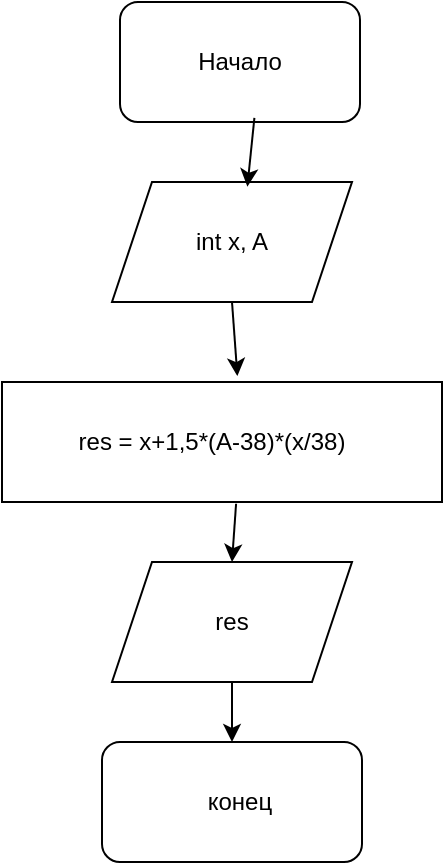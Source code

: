 <mxfile version="28.2.2">
  <diagram name="Страница — 1" id="2Ok_GX2nHUYrrFlJRTVM">
    <mxGraphModel dx="846" dy="478" grid="1" gridSize="10" guides="1" tooltips="1" connect="1" arrows="1" fold="1" page="1" pageScale="1" pageWidth="827" pageHeight="1169" math="0" shadow="0">
      <root>
        <mxCell id="0" />
        <mxCell id="1" parent="0" />
        <mxCell id="RjexQt98Hq2rrJu0Z_Hp-1" value="" style="rounded=1;whiteSpace=wrap;html=1;" vertex="1" parent="1">
          <mxGeometry x="354" y="20" width="120" height="60" as="geometry" />
        </mxCell>
        <mxCell id="RjexQt98Hq2rrJu0Z_Hp-2" value="Начало" style="text;strokeColor=none;align=center;fillColor=none;html=1;verticalAlign=middle;whiteSpace=wrap;rounded=0;" vertex="1" parent="1">
          <mxGeometry x="384" y="35" width="60" height="30" as="geometry" />
        </mxCell>
        <mxCell id="RjexQt98Hq2rrJu0Z_Hp-3" value="" style="shape=parallelogram;perimeter=parallelogramPerimeter;whiteSpace=wrap;html=1;fixedSize=1;" vertex="1" parent="1">
          <mxGeometry x="350" y="110" width="120" height="60" as="geometry" />
        </mxCell>
        <mxCell id="RjexQt98Hq2rrJu0Z_Hp-6" value="int x, A" style="text;strokeColor=none;align=center;fillColor=none;html=1;verticalAlign=middle;whiteSpace=wrap;rounded=0;" vertex="1" parent="1">
          <mxGeometry x="380" y="125" width="60" height="30" as="geometry" />
        </mxCell>
        <mxCell id="RjexQt98Hq2rrJu0Z_Hp-7" value="" style="rounded=0;whiteSpace=wrap;html=1;" vertex="1" parent="1">
          <mxGeometry x="295" y="210" width="220" height="60" as="geometry" />
        </mxCell>
        <mxCell id="RjexQt98Hq2rrJu0Z_Hp-8" value="res = x+1,5*(A-38)*(x/38)" style="text;strokeColor=none;align=center;fillColor=none;html=1;verticalAlign=middle;whiteSpace=wrap;rounded=0;" vertex="1" parent="1">
          <mxGeometry x="325" y="225" width="150" height="30" as="geometry" />
        </mxCell>
        <mxCell id="RjexQt98Hq2rrJu0Z_Hp-9" value="" style="shape=parallelogram;perimeter=parallelogramPerimeter;whiteSpace=wrap;html=1;fixedSize=1;" vertex="1" parent="1">
          <mxGeometry x="350" y="300" width="120" height="60" as="geometry" />
        </mxCell>
        <mxCell id="RjexQt98Hq2rrJu0Z_Hp-11" value="" style="rounded=1;whiteSpace=wrap;html=1;" vertex="1" parent="1">
          <mxGeometry x="345" y="390" width="130" height="60" as="geometry" />
        </mxCell>
        <mxCell id="RjexQt98Hq2rrJu0Z_Hp-13" value="конец" style="text;strokeColor=none;align=center;fillColor=none;html=1;verticalAlign=middle;whiteSpace=wrap;rounded=0;" vertex="1" parent="1">
          <mxGeometry x="384" y="405" width="60" height="30" as="geometry" />
        </mxCell>
        <mxCell id="RjexQt98Hq2rrJu0Z_Hp-14" value="rеs" style="text;strokeColor=none;align=center;fillColor=none;html=1;verticalAlign=middle;whiteSpace=wrap;rounded=0;" vertex="1" parent="1">
          <mxGeometry x="380" y="315" width="60" height="30" as="geometry" />
        </mxCell>
        <mxCell id="RjexQt98Hq2rrJu0Z_Hp-16" value="" style="endArrow=classic;html=1;rounded=0;exitX=0.56;exitY=0.966;exitDx=0;exitDy=0;entryX=0.564;entryY=0.039;entryDx=0;entryDy=0;entryPerimeter=0;exitPerimeter=0;" edge="1" parent="1" source="RjexQt98Hq2rrJu0Z_Hp-1" target="RjexQt98Hq2rrJu0Z_Hp-3">
          <mxGeometry width="50" height="50" relative="1" as="geometry">
            <mxPoint x="390" y="280" as="sourcePoint" />
            <mxPoint x="440" y="230" as="targetPoint" />
          </mxGeometry>
        </mxCell>
        <mxCell id="RjexQt98Hq2rrJu0Z_Hp-17" value="" style="endArrow=classic;html=1;rounded=0;exitX=0.5;exitY=1;exitDx=0;exitDy=0;entryX=0.535;entryY=-0.049;entryDx=0;entryDy=0;entryPerimeter=0;" edge="1" parent="1" source="RjexQt98Hq2rrJu0Z_Hp-3" target="RjexQt98Hq2rrJu0Z_Hp-7">
          <mxGeometry width="50" height="50" relative="1" as="geometry">
            <mxPoint x="390" y="280" as="sourcePoint" />
            <mxPoint x="440" y="230" as="targetPoint" />
          </mxGeometry>
        </mxCell>
        <mxCell id="RjexQt98Hq2rrJu0Z_Hp-18" value="" style="endArrow=classic;html=1;rounded=0;entryX=0.5;entryY=0;entryDx=0;entryDy=0;exitX=0.532;exitY=1.015;exitDx=0;exitDy=0;exitPerimeter=0;" edge="1" parent="1" source="RjexQt98Hq2rrJu0Z_Hp-7" target="RjexQt98Hq2rrJu0Z_Hp-9">
          <mxGeometry width="50" height="50" relative="1" as="geometry">
            <mxPoint x="390" y="280" as="sourcePoint" />
            <mxPoint x="440" y="230" as="targetPoint" />
          </mxGeometry>
        </mxCell>
        <mxCell id="RjexQt98Hq2rrJu0Z_Hp-19" value="" style="endArrow=classic;html=1;rounded=0;exitX=0.5;exitY=1;exitDx=0;exitDy=0;entryX=0.5;entryY=0;entryDx=0;entryDy=0;" edge="1" parent="1" source="RjexQt98Hq2rrJu0Z_Hp-9" target="RjexQt98Hq2rrJu0Z_Hp-11">
          <mxGeometry width="50" height="50" relative="1" as="geometry">
            <mxPoint x="390" y="280" as="sourcePoint" />
            <mxPoint x="440" y="230" as="targetPoint" />
          </mxGeometry>
        </mxCell>
      </root>
    </mxGraphModel>
  </diagram>
</mxfile>

